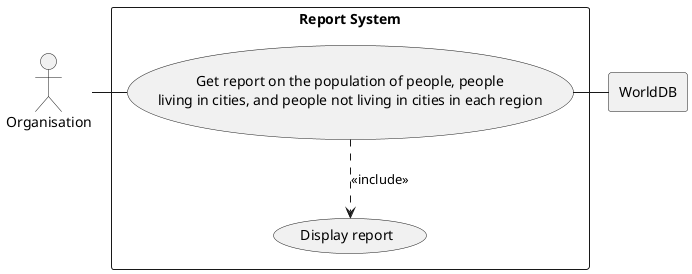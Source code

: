 @startuml

actor Org as "Organisation"

rectangle WorldDB

rectangle "Report System" {
    usecase UC1 as "Get report on the population of people, people
    living in cities, and people not living in cities in each region"

    usecase UCa as "Display report"

    Org - UC1
    UC1 ..> UCa : <<include>>
    UC1 - WorldDB
}

@enduml